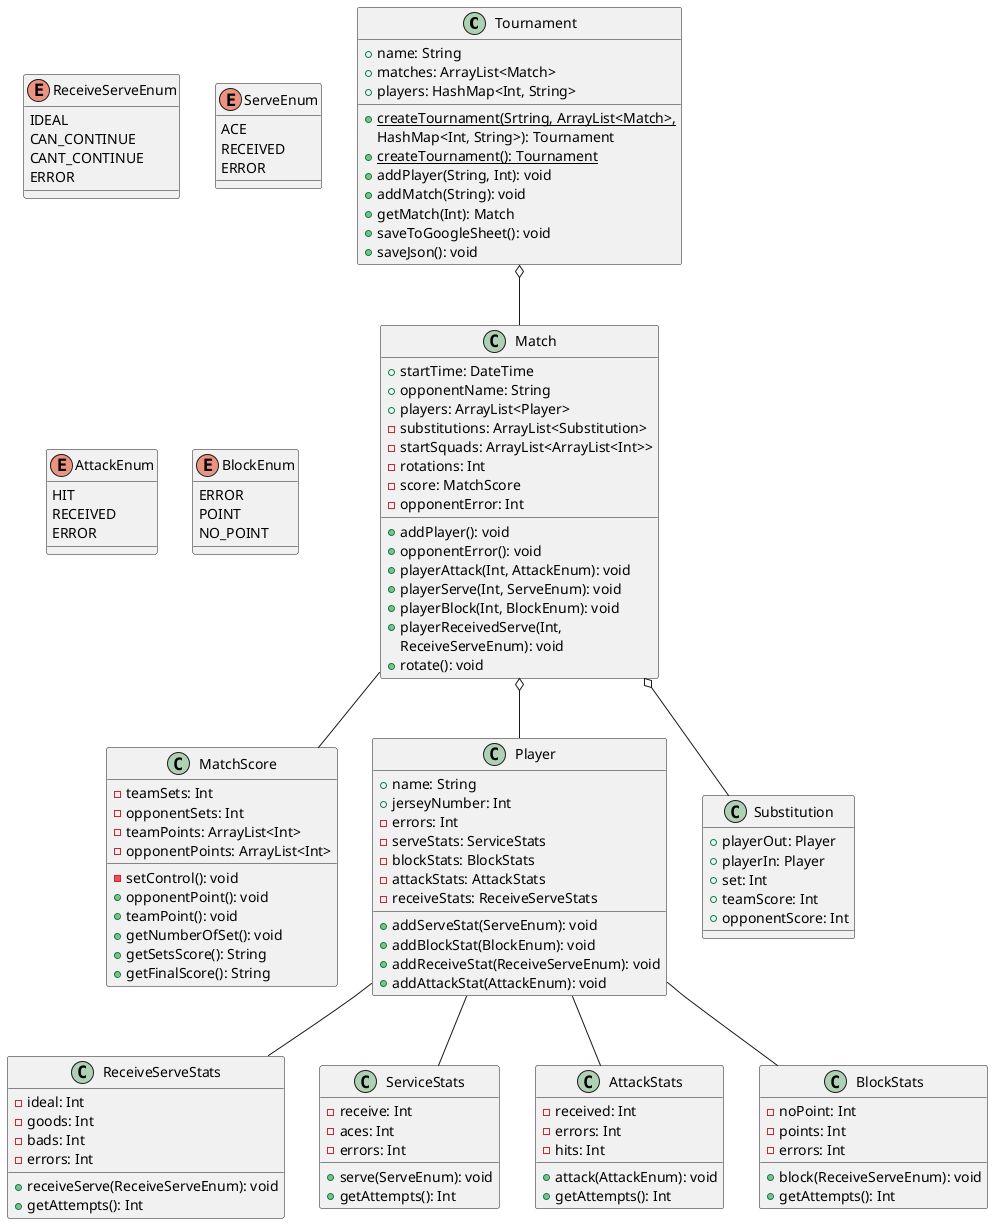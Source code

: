 @startuml
class Tournament{
    + name: String
    + matches: ArrayList<Match>
    + players: HashMap<Int, String>
    + {static} createTournament(Srtring, ArrayList<Match>,
    HashMap<Int, String>): Tournament
    + {static} createTournament(): Tournament
    + addPlayer(String, Int): void
    + addMatch(String): void
    + getMatch(Int): Match
    + saveToGoogleSheet(): void
    + saveJson(): void
}

class Match{
    + startTime: DateTime
    + opponentName: String
    + players: ArrayList<Player>
    - substitutions: ArrayList<Substitution>
    - startSquads: ArrayList<ArrayList<Int>>
    - rotations: Int
    - score: MatchScore
    - opponentError: Int
    + addPlayer(): void
    + opponentError(): void
    + playerAttack(Int, AttackEnum): void
    + playerServe(Int, ServeEnum): void
    + playerBlock(Int, BlockEnum): void
    + playerReceivedServe(Int,
        ReceiveServeEnum): void
    + rotate(): void
}

class MatchScore{
    - teamSets: Int
    - opponentSets: Int
    - teamPoints: ArrayList<Int>
    - opponentPoints: ArrayList<Int>
    - setControl(): void
    + opponentPoint(): void
    + teamPoint(): void
    + getNumberOfSet(): void
    + getSetsScore(): String
    + getFinalScore(): String
}

class Player{
    + name: String
    + jerseyNumber: Int
    - errors: Int
    - serveStats: ServiceStats
    - blockStats: BlockStats
    - attackStats: AttackStats
    - receiveStats: ReceiveServeStats
    + addServeStat(ServeEnum): void
    + addBlockStat(BlockEnum): void
    + addReceiveStat(ReceiveServeEnum): void
    + addAttackStat(AttackEnum): void
}

class ReceiveServeStats{
    - ideal: Int
    - goods: Int
    - bads: Int
    - errors: Int
    + receiveServe(ReceiveServeEnum): void
    + getAttempts(): Int
}
class ServiceStats{
    - receive: Int
    - aces: Int
    - errors: Int
    + serve(ServeEnum): void
    + getAttempts(): Int
}
class AttackStats{
    - received: Int
    - errors: Int
    - hits: Int
    + attack(AttackEnum): void
    + getAttempts(): Int
}
class BlockStats{
    - noPoint: Int
    - points: Int
    - errors: Int
    + block(ReceiveServeEnum): void
    + getAttempts(): Int
}

class Substitution{
    + playerOut: Player
    + playerIn: Player
    + set: Int
    + teamScore: Int
    + opponentScore: Int
}

enum ReceiveServeEnum{
    IDEAL
    CAN_CONTINUE
    CANT_CONTINUE
    ERROR
}

enum ServeEnum{
    ACE
    RECEIVED
    ERROR
}

enum AttackEnum{
    HIT
    RECEIVED
    ERROR
}

enum BlockEnum{
    ERROR
    POINT
    NO_POINT
}

Player -- ReceiveServeStats
Player -- AttackStats
Player -- BlockStats
Player -- ServiceStats

Tournament o-- Match
Match o-- Player

Match -- MatchScore
Match o-- Substitution


@enduml